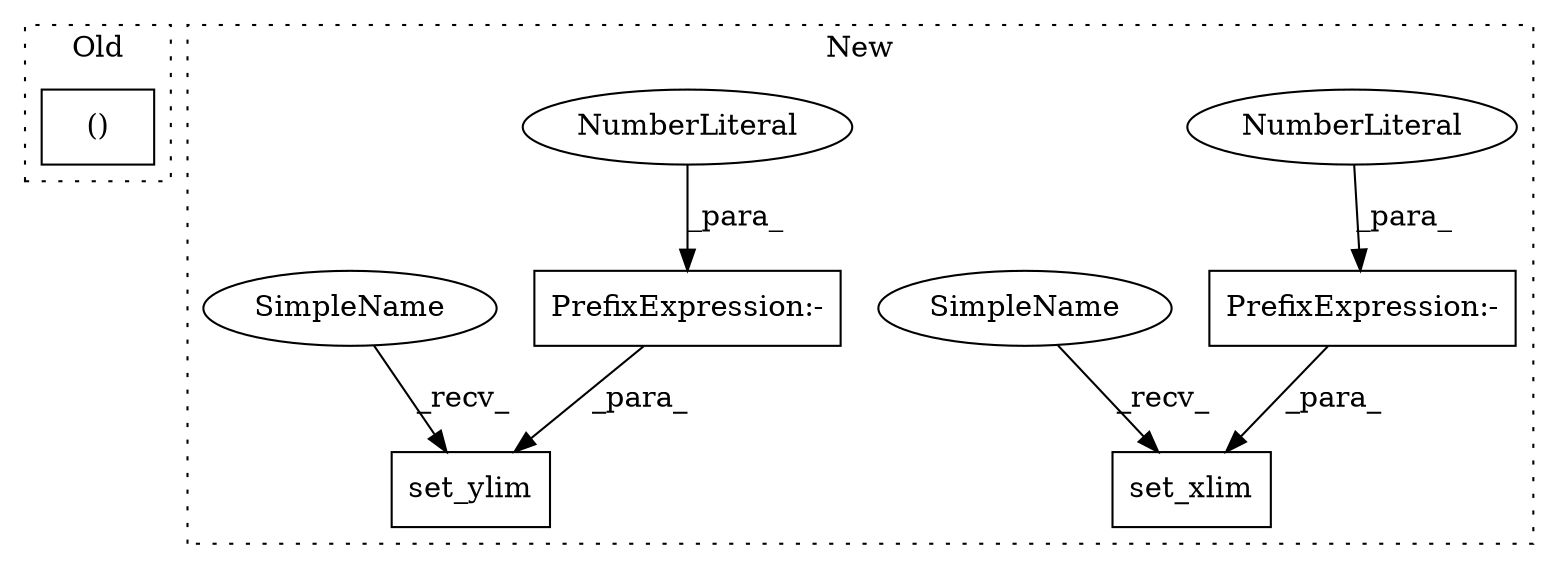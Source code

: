 digraph G {
subgraph cluster0 {
1 [label="()" a="106" s="813" l="41" shape="box"];
label = "Old";
style="dotted";
}
subgraph cluster1 {
2 [label="set_ylim" a="32" s="1815,1845" l="14,2" shape="box"];
3 [label="set_xlim" a="32" s="1774,1804" l="14,2" shape="box"];
4 [label="PrefixExpression:-" a="38" s="1829" l="1" shape="box"];
5 [label="NumberLiteral" a="34" s="1830" l="1" shape="ellipse"];
6 [label="PrefixExpression:-" a="38" s="1788" l="1" shape="box"];
7 [label="NumberLiteral" a="34" s="1789" l="1" shape="ellipse"];
8 [label="SimpleName" a="42" s="1771" l="2" shape="ellipse"];
9 [label="SimpleName" a="42" s="1812" l="2" shape="ellipse"];
label = "New";
style="dotted";
}
4 -> 2 [label="_para_"];
5 -> 4 [label="_para_"];
6 -> 3 [label="_para_"];
7 -> 6 [label="_para_"];
8 -> 3 [label="_recv_"];
9 -> 2 [label="_recv_"];
}
